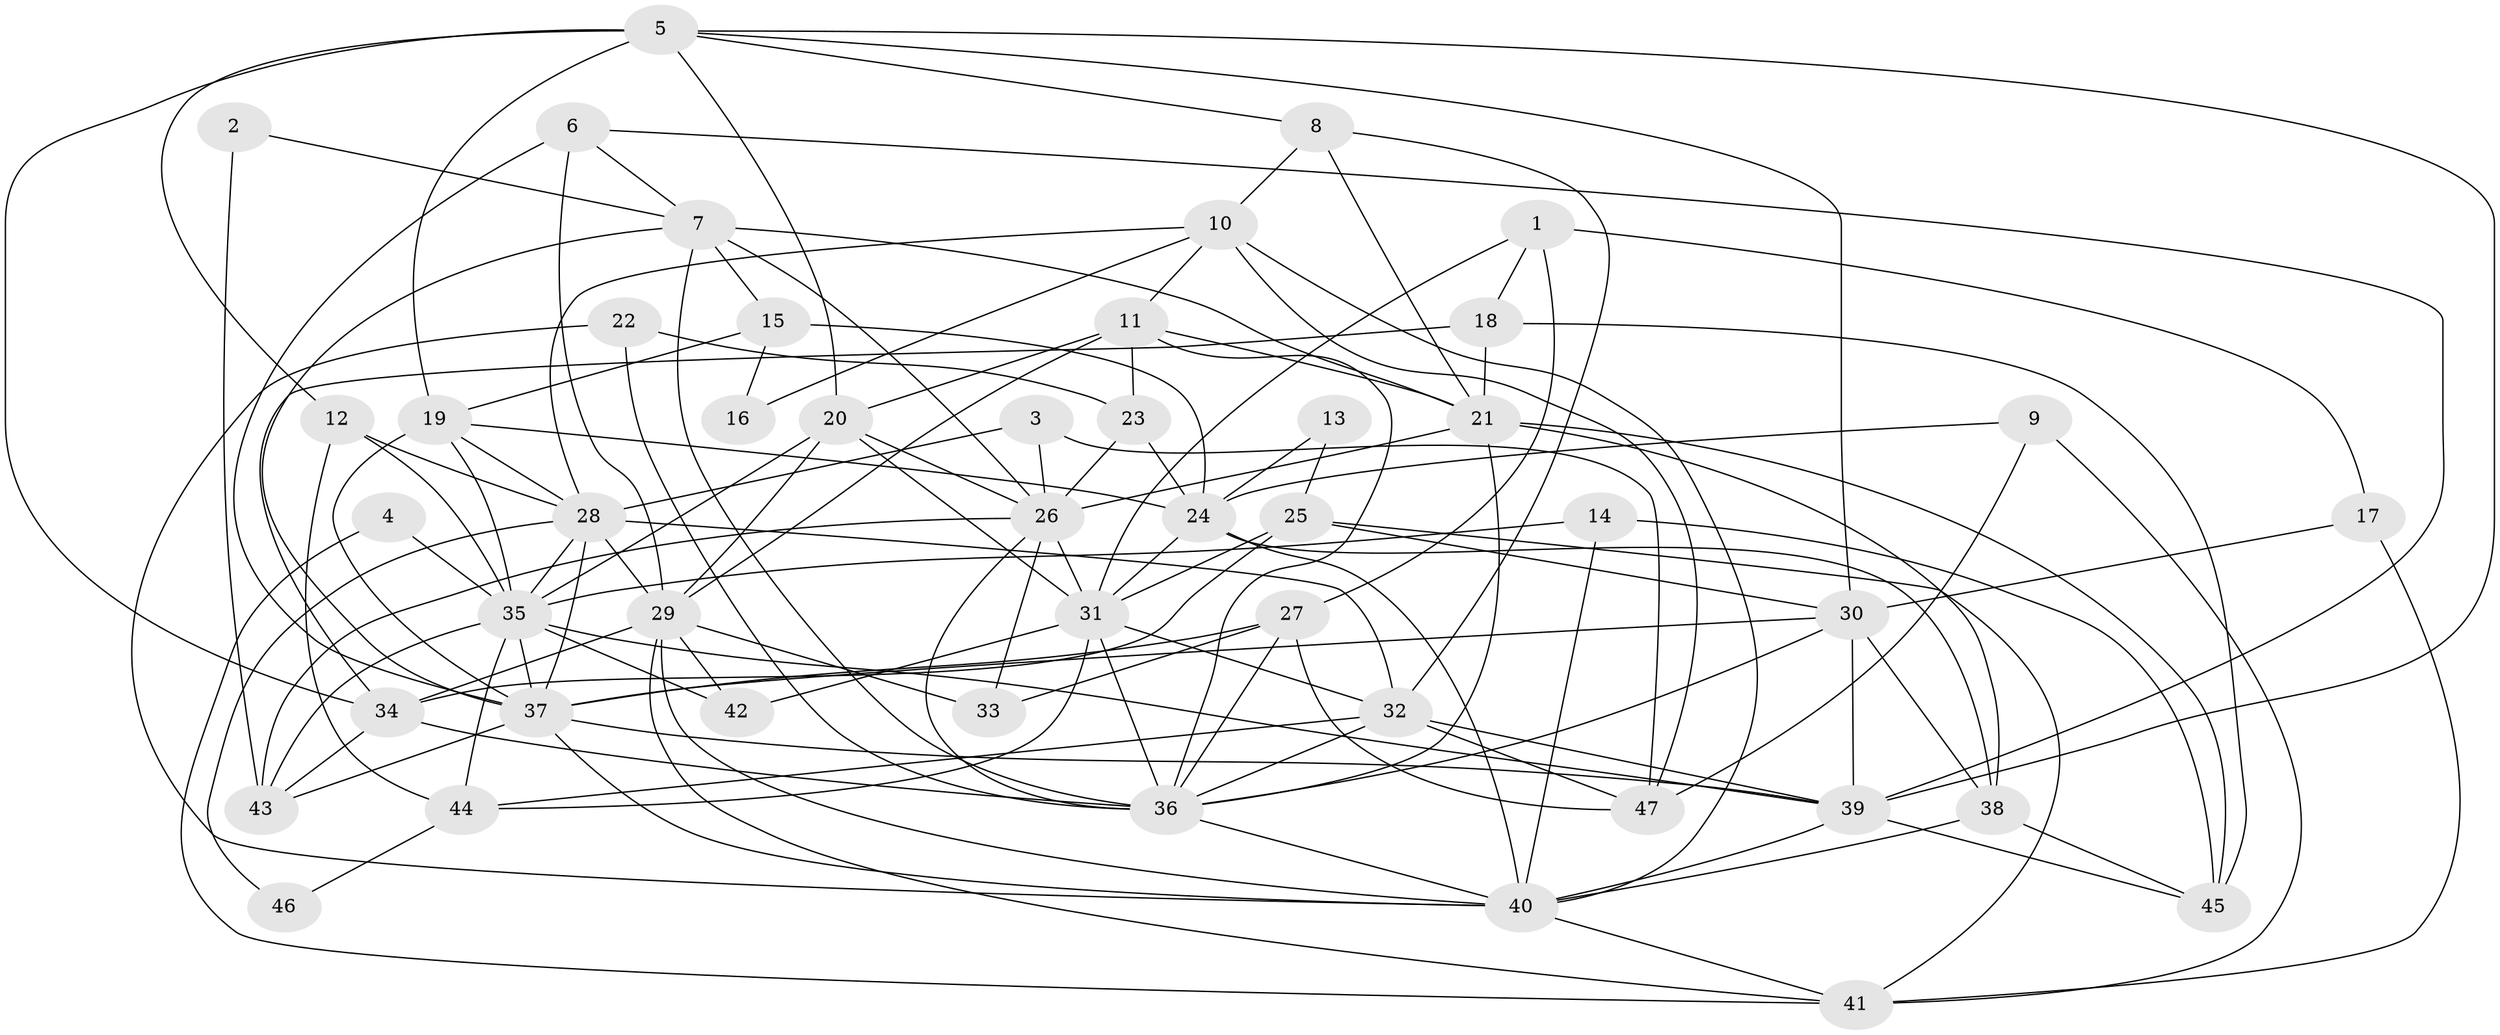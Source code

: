 // original degree distribution, {5: 0.1935483870967742, 3: 0.22580645161290322, 4: 0.25806451612903225, 2: 0.17204301075268819, 6: 0.0967741935483871, 7: 0.03225806451612903, 8: 0.021505376344086023}
// Generated by graph-tools (version 1.1) at 2025/26/03/09/25 03:26:21]
// undirected, 47 vertices, 130 edges
graph export_dot {
graph [start="1"]
  node [color=gray90,style=filled];
  1;
  2;
  3;
  4;
  5;
  6;
  7;
  8;
  9;
  10;
  11;
  12;
  13;
  14;
  15;
  16;
  17;
  18;
  19;
  20;
  21;
  22;
  23;
  24;
  25;
  26;
  27;
  28;
  29;
  30;
  31;
  32;
  33;
  34;
  35;
  36;
  37;
  38;
  39;
  40;
  41;
  42;
  43;
  44;
  45;
  46;
  47;
  1 -- 17 [weight=1.0];
  1 -- 18 [weight=1.0];
  1 -- 27 [weight=2.0];
  1 -- 31 [weight=1.0];
  2 -- 7 [weight=1.0];
  2 -- 43 [weight=1.0];
  3 -- 26 [weight=1.0];
  3 -- 28 [weight=1.0];
  3 -- 47 [weight=1.0];
  4 -- 35 [weight=1.0];
  4 -- 41 [weight=1.0];
  5 -- 8 [weight=1.0];
  5 -- 12 [weight=1.0];
  5 -- 19 [weight=1.0];
  5 -- 20 [weight=1.0];
  5 -- 30 [weight=1.0];
  5 -- 34 [weight=2.0];
  5 -- 39 [weight=1.0];
  6 -- 7 [weight=1.0];
  6 -- 29 [weight=1.0];
  6 -- 37 [weight=1.0];
  6 -- 39 [weight=1.0];
  7 -- 15 [weight=1.0];
  7 -- 21 [weight=1.0];
  7 -- 26 [weight=1.0];
  7 -- 36 [weight=1.0];
  7 -- 37 [weight=1.0];
  8 -- 10 [weight=1.0];
  8 -- 21 [weight=1.0];
  8 -- 32 [weight=1.0];
  9 -- 24 [weight=1.0];
  9 -- 41 [weight=1.0];
  9 -- 47 [weight=1.0];
  10 -- 11 [weight=1.0];
  10 -- 16 [weight=1.0];
  10 -- 28 [weight=1.0];
  10 -- 40 [weight=1.0];
  10 -- 47 [weight=1.0];
  11 -- 20 [weight=1.0];
  11 -- 21 [weight=1.0];
  11 -- 23 [weight=1.0];
  11 -- 29 [weight=1.0];
  11 -- 36 [weight=2.0];
  12 -- 28 [weight=1.0];
  12 -- 35 [weight=1.0];
  12 -- 44 [weight=1.0];
  13 -- 24 [weight=1.0];
  13 -- 25 [weight=1.0];
  14 -- 35 [weight=1.0];
  14 -- 40 [weight=1.0];
  14 -- 45 [weight=1.0];
  15 -- 16 [weight=1.0];
  15 -- 19 [weight=1.0];
  15 -- 24 [weight=1.0];
  17 -- 30 [weight=1.0];
  17 -- 41 [weight=1.0];
  18 -- 21 [weight=1.0];
  18 -- 34 [weight=1.0];
  18 -- 45 [weight=1.0];
  19 -- 24 [weight=1.0];
  19 -- 28 [weight=1.0];
  19 -- 35 [weight=1.0];
  19 -- 37 [weight=1.0];
  20 -- 26 [weight=1.0];
  20 -- 29 [weight=1.0];
  20 -- 31 [weight=1.0];
  20 -- 35 [weight=1.0];
  21 -- 26 [weight=1.0];
  21 -- 36 [weight=1.0];
  21 -- 38 [weight=1.0];
  21 -- 45 [weight=1.0];
  22 -- 23 [weight=1.0];
  22 -- 36 [weight=1.0];
  22 -- 40 [weight=1.0];
  23 -- 24 [weight=1.0];
  23 -- 26 [weight=1.0];
  24 -- 31 [weight=1.0];
  24 -- 38 [weight=1.0];
  24 -- 40 [weight=1.0];
  25 -- 30 [weight=1.0];
  25 -- 31 [weight=1.0];
  25 -- 34 [weight=1.0];
  25 -- 41 [weight=1.0];
  26 -- 31 [weight=1.0];
  26 -- 33 [weight=1.0];
  26 -- 36 [weight=1.0];
  26 -- 43 [weight=1.0];
  27 -- 33 [weight=1.0];
  27 -- 36 [weight=2.0];
  27 -- 37 [weight=1.0];
  27 -- 47 [weight=1.0];
  28 -- 29 [weight=1.0];
  28 -- 32 [weight=1.0];
  28 -- 35 [weight=1.0];
  28 -- 37 [weight=1.0];
  28 -- 46 [weight=1.0];
  29 -- 33 [weight=1.0];
  29 -- 34 [weight=1.0];
  29 -- 40 [weight=1.0];
  29 -- 41 [weight=1.0];
  29 -- 42 [weight=1.0];
  30 -- 36 [weight=1.0];
  30 -- 37 [weight=1.0];
  30 -- 38 [weight=1.0];
  30 -- 39 [weight=1.0];
  31 -- 32 [weight=1.0];
  31 -- 36 [weight=2.0];
  31 -- 42 [weight=1.0];
  31 -- 44 [weight=1.0];
  32 -- 36 [weight=1.0];
  32 -- 39 [weight=1.0];
  32 -- 44 [weight=1.0];
  32 -- 47 [weight=1.0];
  34 -- 36 [weight=1.0];
  34 -- 43 [weight=1.0];
  35 -- 37 [weight=1.0];
  35 -- 39 [weight=1.0];
  35 -- 42 [weight=2.0];
  35 -- 43 [weight=1.0];
  35 -- 44 [weight=2.0];
  36 -- 40 [weight=2.0];
  37 -- 39 [weight=1.0];
  37 -- 40 [weight=1.0];
  37 -- 43 [weight=1.0];
  38 -- 40 [weight=2.0];
  38 -- 45 [weight=1.0];
  39 -- 40 [weight=1.0];
  39 -- 45 [weight=1.0];
  40 -- 41 [weight=1.0];
  44 -- 46 [weight=1.0];
}
